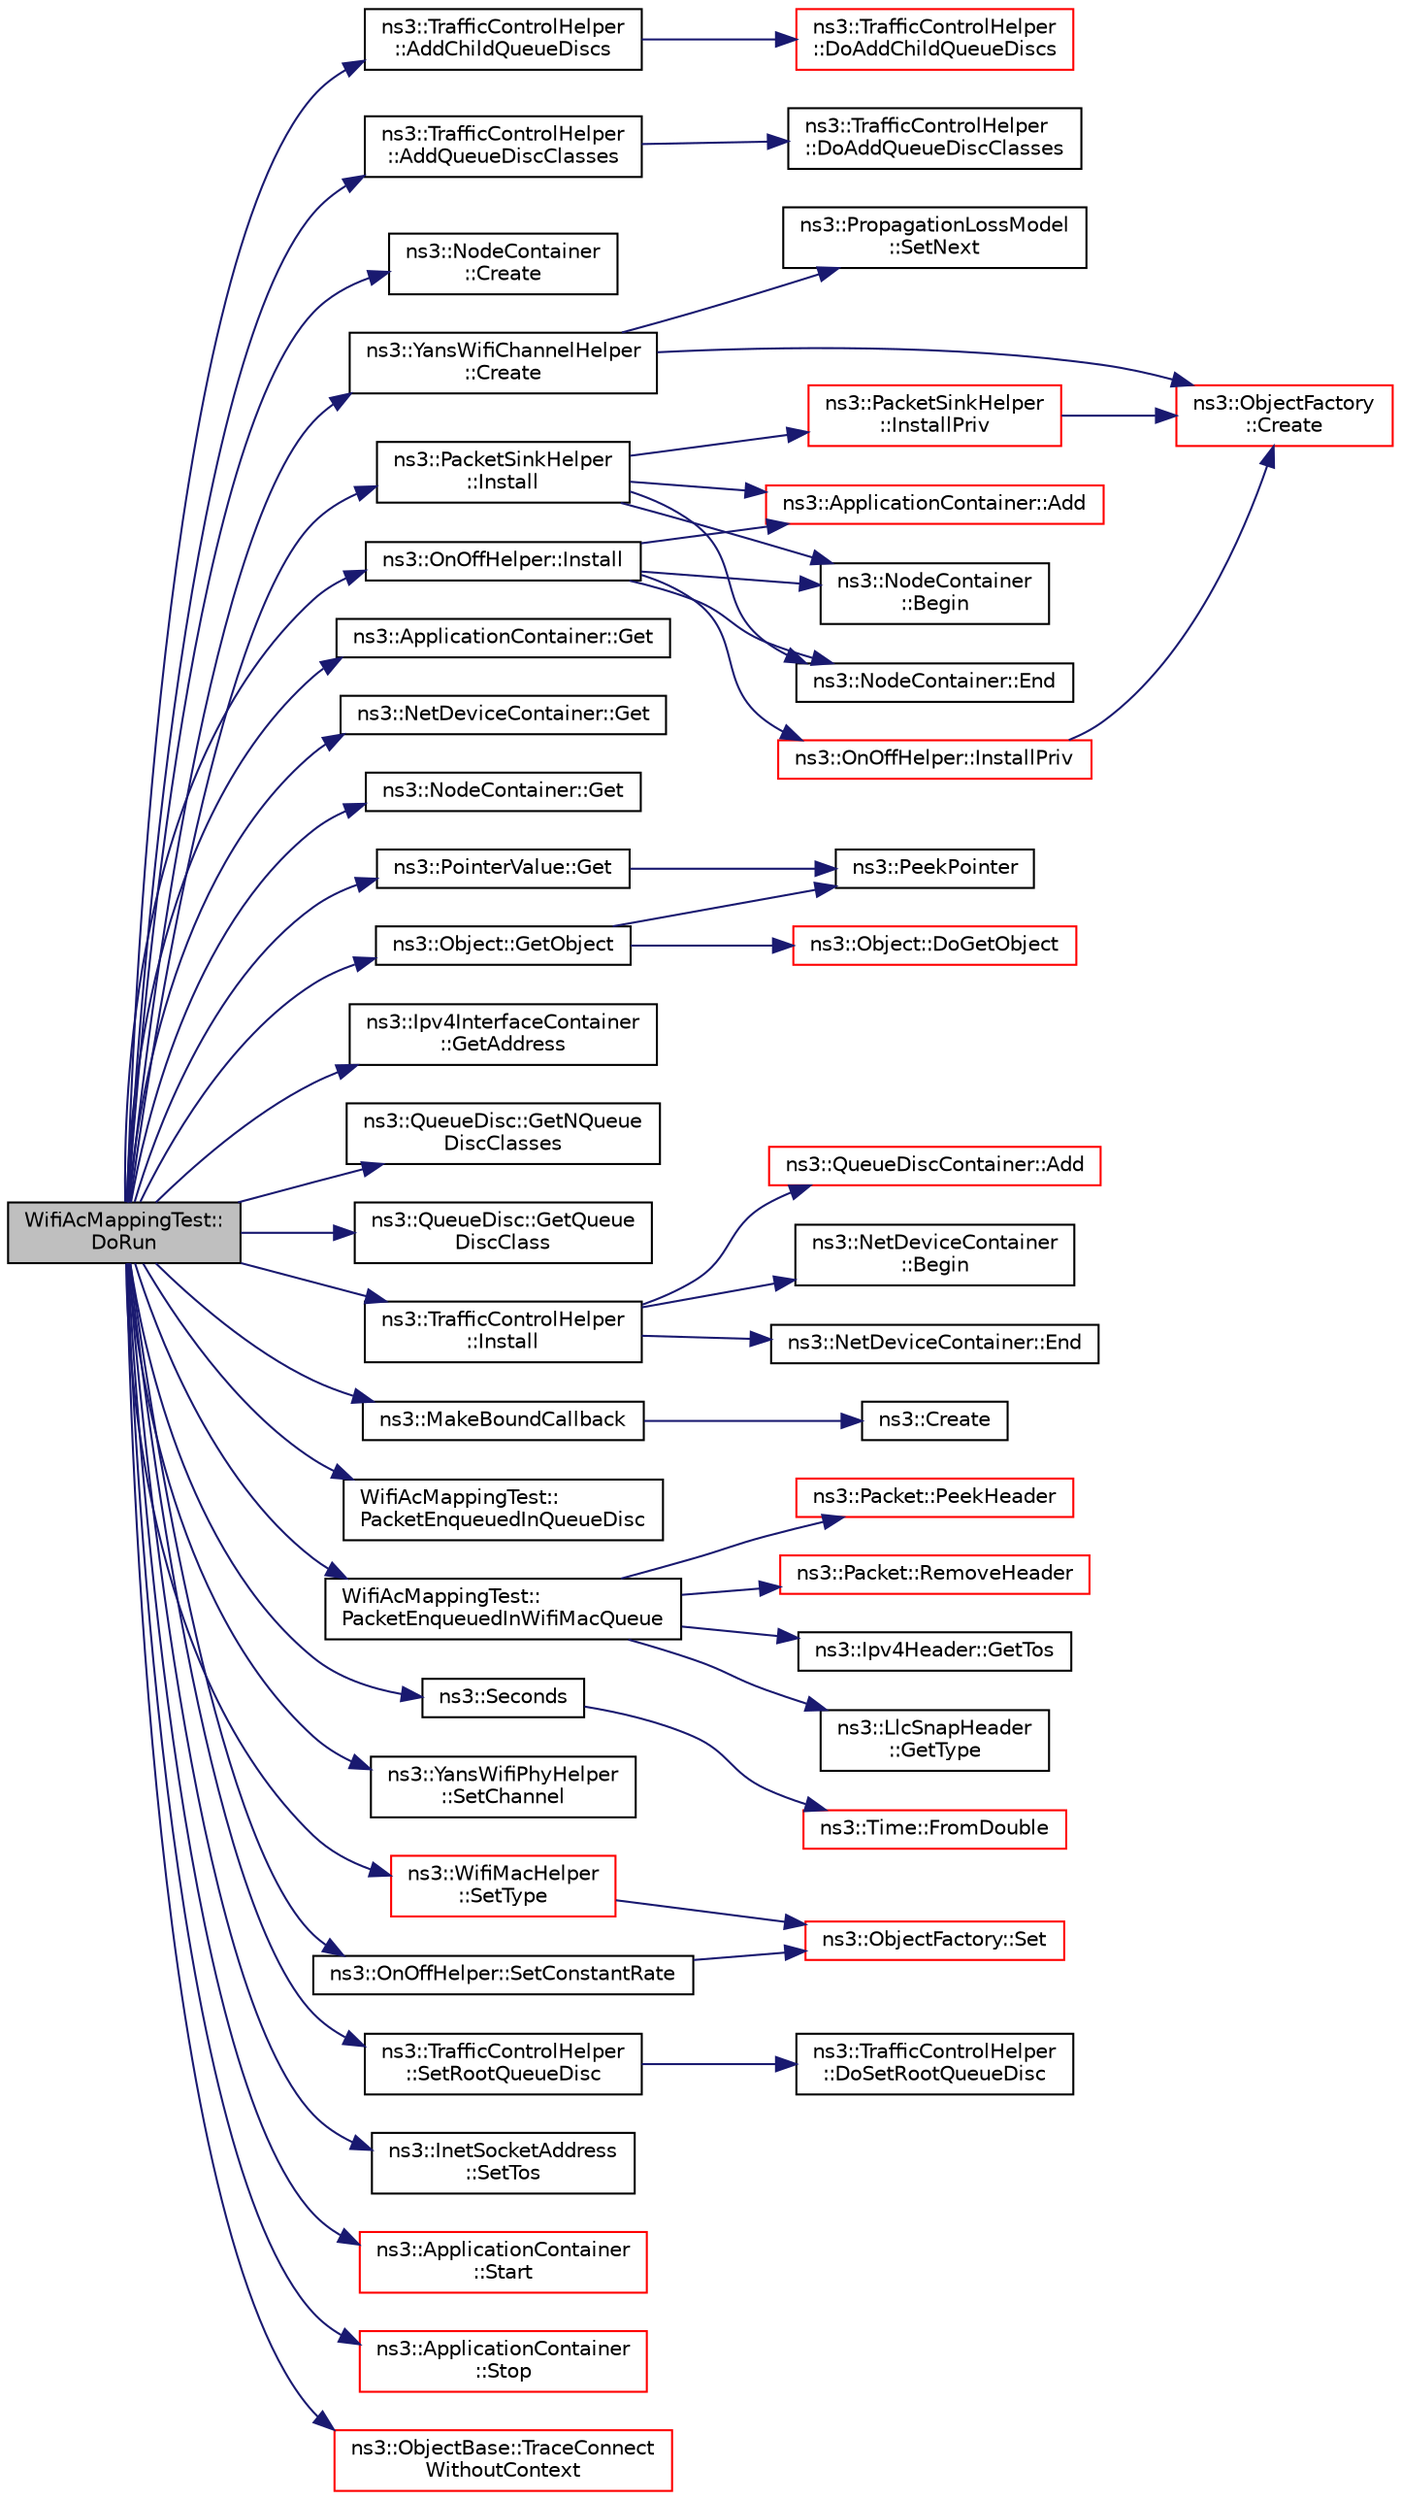 digraph "WifiAcMappingTest::DoRun"
{
 // LATEX_PDF_SIZE
  edge [fontname="Helvetica",fontsize="10",labelfontname="Helvetica",labelfontsize="10"];
  node [fontname="Helvetica",fontsize="10",shape=record];
  rankdir="LR";
  Node1 [label="WifiAcMappingTest::\lDoRun",height=0.2,width=0.4,color="black", fillcolor="grey75", style="filled", fontcolor="black",tooltip="Implementation to actually run this TestCase."];
  Node1 -> Node2 [color="midnightblue",fontsize="10",style="solid",fontname="Helvetica"];
  Node2 [label="ns3::TrafficControlHelper\l::AddChildQueueDiscs",height=0.2,width=0.4,color="black", fillcolor="white", style="filled",URL="$classns3_1_1_traffic_control_helper.html#afffb87f2fcd02e1b42a4e073f9b90fc3",tooltip="Helper function used to attach a child queue disc (of the given type and with the given attributes) t..."];
  Node2 -> Node3 [color="midnightblue",fontsize="10",style="solid",fontname="Helvetica"];
  Node3 [label="ns3::TrafficControlHelper\l::DoAddChildQueueDiscs",height=0.2,width=0.4,color="red", fillcolor="white", style="filled",URL="$classns3_1_1_traffic_control_helper.html#aec5372ae89caa1e77a8f6ffebbe5a72d",tooltip="Actual implementation of the AddChildQueueDiscs method."];
  Node1 -> Node5 [color="midnightblue",fontsize="10",style="solid",fontname="Helvetica"];
  Node5 [label="ns3::TrafficControlHelper\l::AddQueueDiscClasses",height=0.2,width=0.4,color="black", fillcolor="white", style="filled",URL="$classns3_1_1_traffic_control_helper.html#ab7a17fe5077946861af5365d6c221c33",tooltip="Helper function used to add the given number of queue disc classes (of the given type and with the gi..."];
  Node5 -> Node6 [color="midnightblue",fontsize="10",style="solid",fontname="Helvetica"];
  Node6 [label="ns3::TrafficControlHelper\l::DoAddQueueDiscClasses",height=0.2,width=0.4,color="black", fillcolor="white", style="filled",URL="$classns3_1_1_traffic_control_helper.html#a8965fac3bf8ef16b1dea293c33bd3d37",tooltip="Actual implementation of the AddQueueDiscClasses method."];
  Node1 -> Node7 [color="midnightblue",fontsize="10",style="solid",fontname="Helvetica"];
  Node7 [label="ns3::NodeContainer\l::Create",height=0.2,width=0.4,color="black", fillcolor="white", style="filled",URL="$classns3_1_1_node_container.html#a787f059e2813e8b951cc6914d11dfe69",tooltip="Create n nodes and append pointers to them to the end of this NodeContainer."];
  Node1 -> Node8 [color="midnightblue",fontsize="10",style="solid",fontname="Helvetica"];
  Node8 [label="ns3::YansWifiChannelHelper\l::Create",height=0.2,width=0.4,color="black", fillcolor="white", style="filled",URL="$classns3_1_1_yans_wifi_channel_helper.html#a6bb01082fd42806a6b95e6684a4344d4",tooltip=" "];
  Node8 -> Node9 [color="midnightblue",fontsize="10",style="solid",fontname="Helvetica"];
  Node9 [label="ns3::ObjectFactory\l::Create",height=0.2,width=0.4,color="red", fillcolor="white", style="filled",URL="$classns3_1_1_object_factory.html#a52eda277f4aaab54266134ba48102ad7",tooltip="Create an Object instance of the configured TypeId."];
  Node8 -> Node39 [color="midnightblue",fontsize="10",style="solid",fontname="Helvetica"];
  Node39 [label="ns3::PropagationLossModel\l::SetNext",height=0.2,width=0.4,color="black", fillcolor="white", style="filled",URL="$classns3_1_1_propagation_loss_model.html#ac6d627f2eb09daa057de080615ac1013",tooltip="Enables a chain of loss models to act on the signal."];
  Node1 -> Node40 [color="midnightblue",fontsize="10",style="solid",fontname="Helvetica"];
  Node40 [label="ns3::ApplicationContainer::Get",height=0.2,width=0.4,color="black", fillcolor="white", style="filled",URL="$classns3_1_1_application_container.html#a62e08fd97405a2076d2129b3743eb938",tooltip="Get the Ptr<Application> stored in this container at a given index."];
  Node1 -> Node41 [color="midnightblue",fontsize="10",style="solid",fontname="Helvetica"];
  Node41 [label="ns3::NetDeviceContainer::Get",height=0.2,width=0.4,color="black", fillcolor="white", style="filled",URL="$classns3_1_1_net_device_container.html#ae114b3a9fc193fee40c07e4a4207aef4",tooltip="Get the Ptr<NetDevice> stored in this container at a given index."];
  Node1 -> Node42 [color="midnightblue",fontsize="10",style="solid",fontname="Helvetica"];
  Node42 [label="ns3::NodeContainer::Get",height=0.2,width=0.4,color="black", fillcolor="white", style="filled",URL="$classns3_1_1_node_container.html#aff885e5a6b02ca4a27f5725de647d96e",tooltip="Get the Ptr<Node> stored in this container at a given index."];
  Node1 -> Node43 [color="midnightblue",fontsize="10",style="solid",fontname="Helvetica"];
  Node43 [label="ns3::PointerValue::Get",height=0.2,width=0.4,color="black", fillcolor="white", style="filled",URL="$classns3_1_1_pointer_value.html#a13334c3a4ada0f439bdad5190a0994c7",tooltip=" "];
  Node43 -> Node44 [color="midnightblue",fontsize="10",style="solid",fontname="Helvetica"];
  Node44 [label="ns3::PeekPointer",height=0.2,width=0.4,color="black", fillcolor="white", style="filled",URL="$namespacens3.html#af2a7557fe9afdd98d8f6f8f6e412cf5a",tooltip=" "];
  Node1 -> Node45 [color="midnightblue",fontsize="10",style="solid",fontname="Helvetica"];
  Node45 [label="ns3::Ipv4InterfaceContainer\l::GetAddress",height=0.2,width=0.4,color="black", fillcolor="white", style="filled",URL="$classns3_1_1_ipv4_interface_container.html#ae708067c27bd8019edd3c0311ff150b3",tooltip=" "];
  Node1 -> Node46 [color="midnightblue",fontsize="10",style="solid",fontname="Helvetica"];
  Node46 [label="ns3::QueueDisc::GetNQueue\lDiscClasses",height=0.2,width=0.4,color="black", fillcolor="white", style="filled",URL="$classns3_1_1_queue_disc.html#aa43972223ab0ed4f1057f96f8e348ddf",tooltip="Get the number of queue disc classes."];
  Node1 -> Node47 [color="midnightblue",fontsize="10",style="solid",fontname="Helvetica"];
  Node47 [label="ns3::Object::GetObject",height=0.2,width=0.4,color="black", fillcolor="white", style="filled",URL="$classns3_1_1_object.html#ad21f5401ff705cd29c37f931ea3afc18",tooltip="Get a pointer to the requested aggregated Object."];
  Node47 -> Node48 [color="midnightblue",fontsize="10",style="solid",fontname="Helvetica"];
  Node48 [label="ns3::Object::DoGetObject",height=0.2,width=0.4,color="red", fillcolor="white", style="filled",URL="$classns3_1_1_object.html#a7c009975f7c0994cb47a69f713745e0a",tooltip="Find an Object of TypeId tid in the aggregates of this Object."];
  Node47 -> Node44 [color="midnightblue",fontsize="10",style="solid",fontname="Helvetica"];
  Node1 -> Node53 [color="midnightblue",fontsize="10",style="solid",fontname="Helvetica"];
  Node53 [label="ns3::QueueDisc::GetQueue\lDiscClass",height=0.2,width=0.4,color="black", fillcolor="white", style="filled",URL="$classns3_1_1_queue_disc.html#aa41e320ffec30464ab594f5f8cc21780",tooltip="Get the i-th queue disc class."];
  Node1 -> Node54 [color="midnightblue",fontsize="10",style="solid",fontname="Helvetica"];
  Node54 [label="ns3::TrafficControlHelper\l::Install",height=0.2,width=0.4,color="black", fillcolor="white", style="filled",URL="$classns3_1_1_traffic_control_helper.html#a0aa6a8e2fbb1c196589e16f48c99f0b9",tooltip=" "];
  Node54 -> Node55 [color="midnightblue",fontsize="10",style="solid",fontname="Helvetica"];
  Node55 [label="ns3::QueueDiscContainer::Add",height=0.2,width=0.4,color="red", fillcolor="white", style="filled",URL="$classns3_1_1_queue_disc_container.html#a0520ac277a87beaeda5608dd8bfd37a4",tooltip="Append the contents of another QueueDiscContainer to the end of this container."];
  Node54 -> Node58 [color="midnightblue",fontsize="10",style="solid",fontname="Helvetica"];
  Node58 [label="ns3::NetDeviceContainer\l::Begin",height=0.2,width=0.4,color="black", fillcolor="white", style="filled",URL="$classns3_1_1_net_device_container.html#a4ddc336af319061f5b61c515f0453242",tooltip="Get an iterator which refers to the first NetDevice in the container."];
  Node54 -> Node59 [color="midnightblue",fontsize="10",style="solid",fontname="Helvetica"];
  Node59 [label="ns3::NetDeviceContainer::End",height=0.2,width=0.4,color="black", fillcolor="white", style="filled",URL="$classns3_1_1_net_device_container.html#a436d9df206570861f96c3f278eaccb92",tooltip="Get an iterator which indicates past-the-last NetDevice in the container."];
  Node1 -> Node60 [color="midnightblue",fontsize="10",style="solid",fontname="Helvetica"];
  Node60 [label="ns3::OnOffHelper::Install",height=0.2,width=0.4,color="black", fillcolor="white", style="filled",URL="$classns3_1_1_on_off_helper.html#a87cc5963ff591c4ba397ba4439ea39d7",tooltip="Install an ns3::OnOffApplication on each node of the input container configured with all the attribut..."];
  Node60 -> Node61 [color="midnightblue",fontsize="10",style="solid",fontname="Helvetica"];
  Node61 [label="ns3::ApplicationContainer::Add",height=0.2,width=0.4,color="red", fillcolor="white", style="filled",URL="$classns3_1_1_application_container.html#ad09ab1a1ad5849d518d5f4c262e38152",tooltip="Append the contents of another ApplicationContainer to the end of this container."];
  Node60 -> Node64 [color="midnightblue",fontsize="10",style="solid",fontname="Helvetica"];
  Node64 [label="ns3::NodeContainer\l::Begin",height=0.2,width=0.4,color="black", fillcolor="white", style="filled",URL="$classns3_1_1_node_container.html#a2bfe1f50688c96e0888b1907e1e2f324",tooltip="Get an iterator which refers to the first Node in the container."];
  Node60 -> Node65 [color="midnightblue",fontsize="10",style="solid",fontname="Helvetica"];
  Node65 [label="ns3::NodeContainer::End",height=0.2,width=0.4,color="black", fillcolor="white", style="filled",URL="$classns3_1_1_node_container.html#a4904853b5d3e86f622a2ef8b4e959e08",tooltip="Get an iterator which indicates past-the-last Node in the container."];
  Node60 -> Node66 [color="midnightblue",fontsize="10",style="solid",fontname="Helvetica"];
  Node66 [label="ns3::OnOffHelper::InstallPriv",height=0.2,width=0.4,color="red", fillcolor="white", style="filled",URL="$classns3_1_1_on_off_helper.html#ac06b1d705c5024e022b4fd48025db25f",tooltip="Install an ns3::OnOffApplication on the node configured with all the attributes set with SetAttribute..."];
  Node66 -> Node9 [color="midnightblue",fontsize="10",style="solid",fontname="Helvetica"];
  Node1 -> Node81 [color="midnightblue",fontsize="10",style="solid",fontname="Helvetica"];
  Node81 [label="ns3::PacketSinkHelper\l::Install",height=0.2,width=0.4,color="black", fillcolor="white", style="filled",URL="$classns3_1_1_packet_sink_helper.html#a0808437e17663beb7c6a4a082d458115",tooltip="Install an ns3::PacketSinkApplication on each node of the input container configured with all the att..."];
  Node81 -> Node61 [color="midnightblue",fontsize="10",style="solid",fontname="Helvetica"];
  Node81 -> Node64 [color="midnightblue",fontsize="10",style="solid",fontname="Helvetica"];
  Node81 -> Node65 [color="midnightblue",fontsize="10",style="solid",fontname="Helvetica"];
  Node81 -> Node82 [color="midnightblue",fontsize="10",style="solid",fontname="Helvetica"];
  Node82 [label="ns3::PacketSinkHelper\l::InstallPriv",height=0.2,width=0.4,color="red", fillcolor="white", style="filled",URL="$classns3_1_1_packet_sink_helper.html#af0c261c1001d87730581926bbd25e6b8",tooltip="Install an ns3::PacketSink on the node configured with all the attributes set with SetAttribute."];
  Node82 -> Node9 [color="midnightblue",fontsize="10",style="solid",fontname="Helvetica"];
  Node1 -> Node83 [color="midnightblue",fontsize="10",style="solid",fontname="Helvetica"];
  Node83 [label="ns3::MakeBoundCallback",height=0.2,width=0.4,color="black", fillcolor="white", style="filled",URL="$group__makeboundcallback.html#ga1725d6362e6065faa0709f7c93f8d770",tooltip="Make Callbacks with one bound argument."];
  Node83 -> Node84 [color="midnightblue",fontsize="10",style="solid",fontname="Helvetica"];
  Node84 [label="ns3::Create",height=0.2,width=0.4,color="black", fillcolor="white", style="filled",URL="$group__ptr.html#ga086d8d4a76485a155f0408b85dcebede",tooltip="Create class instances by constructors with varying numbers of arguments and return them by Ptr."];
  Node1 -> Node85 [color="midnightblue",fontsize="10",style="solid",fontname="Helvetica"];
  Node85 [label="WifiAcMappingTest::\lPacketEnqueuedInQueueDisc",height=0.2,width=0.4,color="black", fillcolor="white", style="filled",URL="$class_wifi_ac_mapping_test.html#abcb83451c9b291e60d4c3c1cdc668f72",tooltip=" "];
  Node1 -> Node86 [color="midnightblue",fontsize="10",style="solid",fontname="Helvetica"];
  Node86 [label="WifiAcMappingTest::\lPacketEnqueuedInWifiMacQueue",height=0.2,width=0.4,color="black", fillcolor="white", style="filled",URL="$class_wifi_ac_mapping_test.html#a228f60a97ba8da0d4200b104b84827a3",tooltip=" "];
  Node86 -> Node87 [color="midnightblue",fontsize="10",style="solid",fontname="Helvetica"];
  Node87 [label="ns3::Ipv4Header::GetTos",height=0.2,width=0.4,color="black", fillcolor="white", style="filled",URL="$classns3_1_1_ipv4_header.html#a51afa1295a0623a9e7361e26f016d704",tooltip=" "];
  Node86 -> Node88 [color="midnightblue",fontsize="10",style="solid",fontname="Helvetica"];
  Node88 [label="ns3::LlcSnapHeader\l::GetType",height=0.2,width=0.4,color="black", fillcolor="white", style="filled",URL="$classns3_1_1_llc_snap_header.html#a6779dfaf79e62d11658c303611fcc8b7",tooltip="Return the Ethertype."];
  Node86 -> Node89 [color="midnightblue",fontsize="10",style="solid",fontname="Helvetica"];
  Node89 [label="ns3::Packet::PeekHeader",height=0.2,width=0.4,color="red", fillcolor="white", style="filled",URL="$classns3_1_1_packet.html#acc152757db7d44974640b089335b7003",tooltip="Deserialize but does not remove the header from the internal buffer."];
  Node86 -> Node93 [color="midnightblue",fontsize="10",style="solid",fontname="Helvetica"];
  Node93 [label="ns3::Packet::RemoveHeader",height=0.2,width=0.4,color="red", fillcolor="white", style="filled",URL="$classns3_1_1_packet.html#a0961eccf975d75f902d40956c93ba63e",tooltip="Deserialize and remove the header from the internal buffer."];
  Node1 -> Node74 [color="midnightblue",fontsize="10",style="solid",fontname="Helvetica"];
  Node74 [label="ns3::Seconds",height=0.2,width=0.4,color="black", fillcolor="white", style="filled",URL="$group__timecivil.html#ga33c34b816f8ff6628e33d5c8e9713b9e",tooltip="Construct a Time in the indicated unit."];
  Node74 -> Node75 [color="midnightblue",fontsize="10",style="solid",fontname="Helvetica"];
  Node75 [label="ns3::Time::FromDouble",height=0.2,width=0.4,color="red", fillcolor="white", style="filled",URL="$classns3_1_1_time.html#a60e845f4a74e62495b86356afe604cb4",tooltip="Create a Time equal to value in unit unit."];
  Node1 -> Node105 [color="midnightblue",fontsize="10",style="solid",fontname="Helvetica"];
  Node105 [label="ns3::YansWifiPhyHelper\l::SetChannel",height=0.2,width=0.4,color="black", fillcolor="white", style="filled",URL="$classns3_1_1_yans_wifi_phy_helper.html#ad2e9a27587dd4ff320435c93cc2676de",tooltip=" "];
  Node1 -> Node106 [color="midnightblue",fontsize="10",style="solid",fontname="Helvetica"];
  Node106 [label="ns3::OnOffHelper::SetConstantRate",height=0.2,width=0.4,color="black", fillcolor="white", style="filled",URL="$classns3_1_1_on_off_helper.html#a73526acef24a4559fb50db9f7c1c10ef",tooltip="Helper function to set a constant rate source."];
  Node106 -> Node107 [color="midnightblue",fontsize="10",style="solid",fontname="Helvetica"];
  Node107 [label="ns3::ObjectFactory::Set",height=0.2,width=0.4,color="red", fillcolor="white", style="filled",URL="$classns3_1_1_object_factory.html#a3c9d5ed564f08ab4427e113bcc48e1d4",tooltip="Set an attribute to be set during construction."];
  Node1 -> Node113 [color="midnightblue",fontsize="10",style="solid",fontname="Helvetica"];
  Node113 [label="ns3::TrafficControlHelper\l::SetRootQueueDisc",height=0.2,width=0.4,color="black", fillcolor="white", style="filled",URL="$classns3_1_1_traffic_control_helper.html#a2f79cb734ce27742d37c381700cbb7ba",tooltip="Helper function used to set a root queue disc of the given type and with the given attributes."];
  Node113 -> Node114 [color="midnightblue",fontsize="10",style="solid",fontname="Helvetica"];
  Node114 [label="ns3::TrafficControlHelper\l::DoSetRootQueueDisc",height=0.2,width=0.4,color="black", fillcolor="white", style="filled",URL="$classns3_1_1_traffic_control_helper.html#a23d1dd069850b2f1fbb7dec34ad6b3a5",tooltip="Actual implementation of the SetRootQueueDisc method."];
  Node1 -> Node115 [color="midnightblue",fontsize="10",style="solid",fontname="Helvetica"];
  Node115 [label="ns3::InetSocketAddress\l::SetTos",height=0.2,width=0.4,color="black", fillcolor="white", style="filled",URL="$classns3_1_1_inet_socket_address.html#a574001030dfb21d2963b2b4da081889d",tooltip=" "];
  Node1 -> Node116 [color="midnightblue",fontsize="10",style="solid",fontname="Helvetica"];
  Node116 [label="ns3::WifiMacHelper\l::SetType",height=0.2,width=0.4,color="red", fillcolor="white", style="filled",URL="$classns3_1_1_wifi_mac_helper.html#a382d8df76a1dd7007179d1963b4b6bc6",tooltip=" "];
  Node116 -> Node107 [color="midnightblue",fontsize="10",style="solid",fontname="Helvetica"];
  Node1 -> Node118 [color="midnightblue",fontsize="10",style="solid",fontname="Helvetica"];
  Node118 [label="ns3::ApplicationContainer\l::Start",height=0.2,width=0.4,color="red", fillcolor="white", style="filled",URL="$classns3_1_1_application_container.html#a8eff87926507020bbe3e1390358a54a7",tooltip="Arrange for all of the Applications in this container to Start() at the Time given as a parameter."];
  Node1 -> Node120 [color="midnightblue",fontsize="10",style="solid",fontname="Helvetica"];
  Node120 [label="ns3::ApplicationContainer\l::Stop",height=0.2,width=0.4,color="red", fillcolor="white", style="filled",URL="$classns3_1_1_application_container.html#adfc52f9aa4020c8714679b00bbb9ddb3",tooltip="Arrange for all of the Applications in this container to Stop() at the Time given as a parameter."];
  Node1 -> Node122 [color="midnightblue",fontsize="10",style="solid",fontname="Helvetica"];
  Node122 [label="ns3::ObjectBase::TraceConnect\lWithoutContext",height=0.2,width=0.4,color="red", fillcolor="white", style="filled",URL="$classns3_1_1_object_base.html#a1be45f6fd561e75dcac9dfa81b2b81e4",tooltip="Connect a TraceSource to a Callback without a context."];
}
